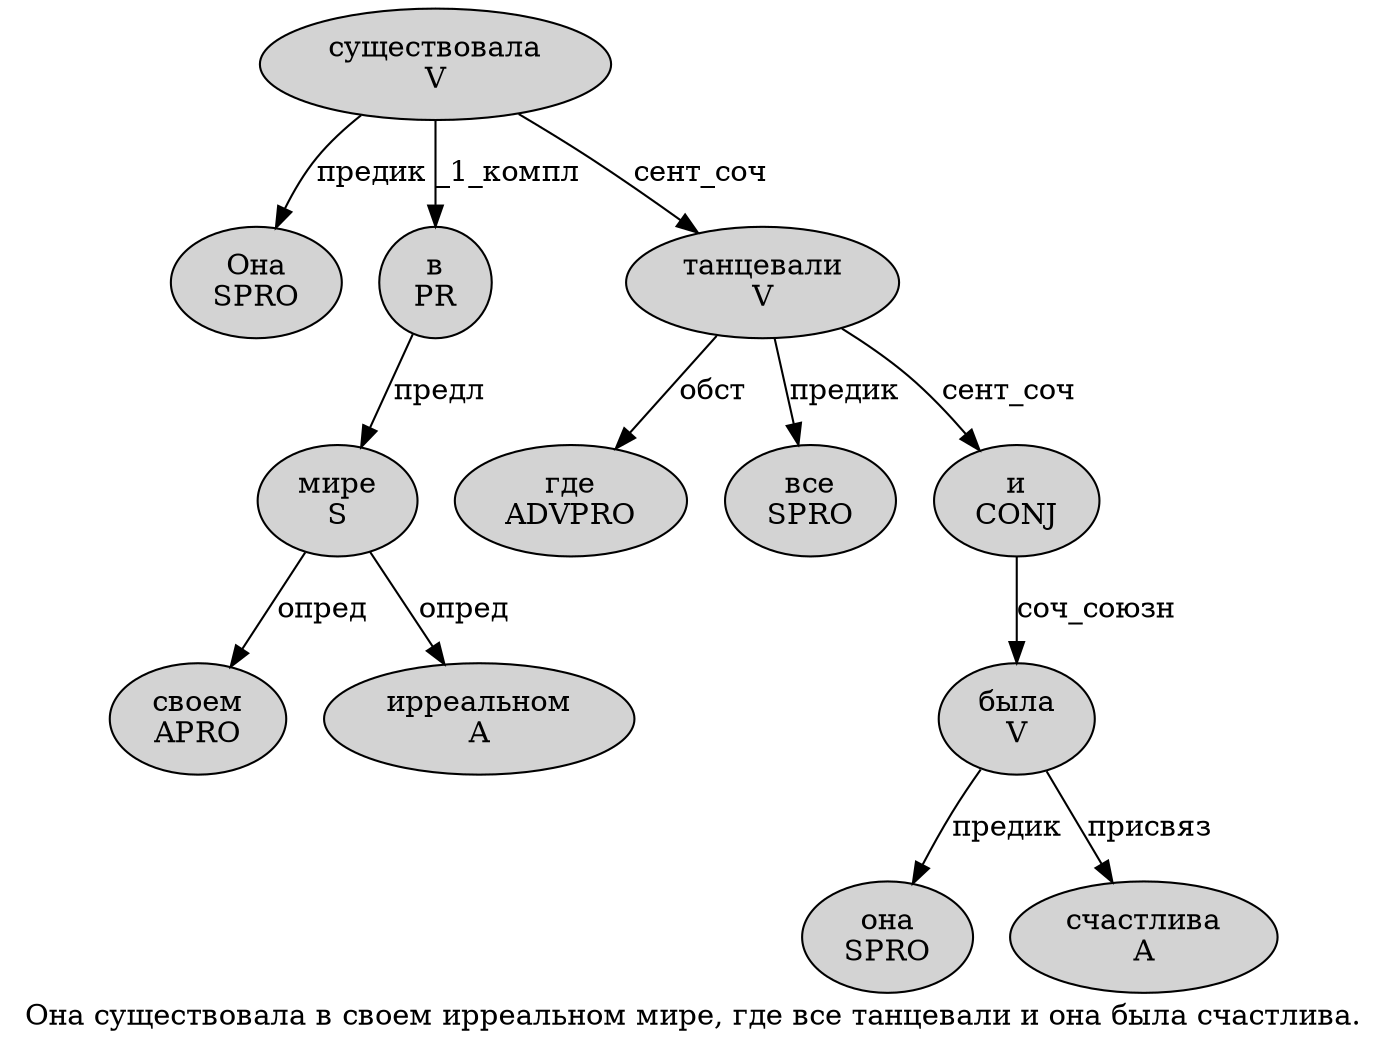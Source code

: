 digraph SENTENCE_1349 {
	graph [label="Она существовала в своем ирреальном мире, где все танцевали и она была счастлива."]
	node [style=filled]
		0 [label="Она
SPRO" color="" fillcolor=lightgray penwidth=1 shape=ellipse]
		1 [label="существовала
V" color="" fillcolor=lightgray penwidth=1 shape=ellipse]
		2 [label="в
PR" color="" fillcolor=lightgray penwidth=1 shape=ellipse]
		3 [label="своем
APRO" color="" fillcolor=lightgray penwidth=1 shape=ellipse]
		4 [label="ирреальном
A" color="" fillcolor=lightgray penwidth=1 shape=ellipse]
		5 [label="мире
S" color="" fillcolor=lightgray penwidth=1 shape=ellipse]
		7 [label="где
ADVPRO" color="" fillcolor=lightgray penwidth=1 shape=ellipse]
		8 [label="все
SPRO" color="" fillcolor=lightgray penwidth=1 shape=ellipse]
		9 [label="танцевали
V" color="" fillcolor=lightgray penwidth=1 shape=ellipse]
		10 [label="и
CONJ" color="" fillcolor=lightgray penwidth=1 shape=ellipse]
		11 [label="она
SPRO" color="" fillcolor=lightgray penwidth=1 shape=ellipse]
		12 [label="была
V" color="" fillcolor=lightgray penwidth=1 shape=ellipse]
		13 [label="счастлива
A" color="" fillcolor=lightgray penwidth=1 shape=ellipse]
			2 -> 5 [label="предл"]
			5 -> 3 [label="опред"]
			5 -> 4 [label="опред"]
			1 -> 0 [label="предик"]
			1 -> 2 [label="_1_компл"]
			1 -> 9 [label="сент_соч"]
			9 -> 7 [label="обст"]
			9 -> 8 [label="предик"]
			9 -> 10 [label="сент_соч"]
			10 -> 12 [label="соч_союзн"]
			12 -> 11 [label="предик"]
			12 -> 13 [label="присвяз"]
}